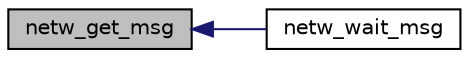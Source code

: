 digraph G
{
  edge [fontname="Helvetica",fontsize="10",labelfontname="Helvetica",labelfontsize="10"];
  node [fontname="Helvetica",fontsize="10",shape=record];
  rankdir=LR;
  Node1 [label="netw_get_msg",height=0.2,width=0.4,color="black", fillcolor="grey75", style="filled" fontcolor="black"];
  Node1 -> Node2 [dir=back,color="midnightblue",fontsize="10",style="solid",fontname="Helvetica"];
  Node2 [label="netw_wait_msg",height=0.2,width=0.4,color="black", fillcolor="white", style="filled",URL="$n__network_8c.html#ace3b069637ff0f12809eca2fb1a0b696",tooltip="Wait a message from aimed NETWORK. Recheck each usec until a valid."];
}
